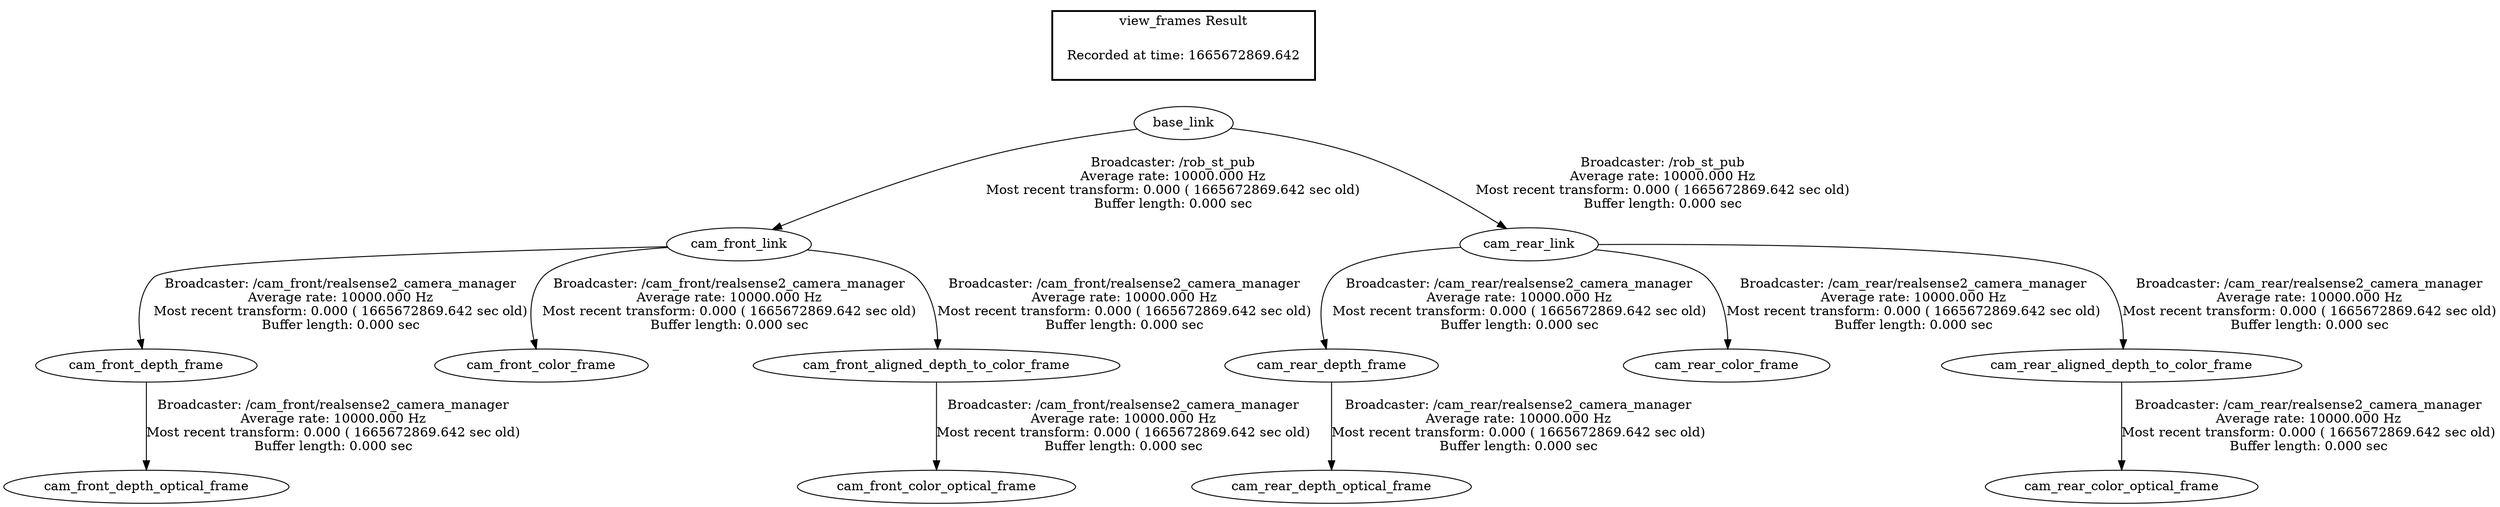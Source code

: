 digraph G {
"base_link" -> "cam_front_link"[label="Broadcaster: /rob_st_pub\nAverage rate: 10000.000 Hz\nMost recent transform: 0.000 ( 1665672869.642 sec old)\nBuffer length: 0.000 sec\n"];
"base_link" -> "cam_rear_link"[label="Broadcaster: /rob_st_pub\nAverage rate: 10000.000 Hz\nMost recent transform: 0.000 ( 1665672869.642 sec old)\nBuffer length: 0.000 sec\n"];
"cam_rear_link" -> "cam_rear_depth_frame"[label="Broadcaster: /cam_rear/realsense2_camera_manager\nAverage rate: 10000.000 Hz\nMost recent transform: 0.000 ( 1665672869.642 sec old)\nBuffer length: 0.000 sec\n"];
"cam_rear_depth_frame" -> "cam_rear_depth_optical_frame"[label="Broadcaster: /cam_rear/realsense2_camera_manager\nAverage rate: 10000.000 Hz\nMost recent transform: 0.000 ( 1665672869.642 sec old)\nBuffer length: 0.000 sec\n"];
"cam_rear_link" -> "cam_rear_color_frame"[label="Broadcaster: /cam_rear/realsense2_camera_manager\nAverage rate: 10000.000 Hz\nMost recent transform: 0.000 ( 1665672869.642 sec old)\nBuffer length: 0.000 sec\n"];
"cam_rear_aligned_depth_to_color_frame" -> "cam_rear_color_optical_frame"[label="Broadcaster: /cam_rear/realsense2_camera_manager\nAverage rate: 10000.000 Hz\nMost recent transform: 0.000 ( 1665672869.642 sec old)\nBuffer length: 0.000 sec\n"];
"cam_rear_link" -> "cam_rear_aligned_depth_to_color_frame"[label="Broadcaster: /cam_rear/realsense2_camera_manager\nAverage rate: 10000.000 Hz\nMost recent transform: 0.000 ( 1665672869.642 sec old)\nBuffer length: 0.000 sec\n"];
"cam_front_link" -> "cam_front_depth_frame"[label="Broadcaster: /cam_front/realsense2_camera_manager\nAverage rate: 10000.000 Hz\nMost recent transform: 0.000 ( 1665672869.642 sec old)\nBuffer length: 0.000 sec\n"];
"cam_front_depth_frame" -> "cam_front_depth_optical_frame"[label="Broadcaster: /cam_front/realsense2_camera_manager\nAverage rate: 10000.000 Hz\nMost recent transform: 0.000 ( 1665672869.642 sec old)\nBuffer length: 0.000 sec\n"];
"cam_front_link" -> "cam_front_color_frame"[label="Broadcaster: /cam_front/realsense2_camera_manager\nAverage rate: 10000.000 Hz\nMost recent transform: 0.000 ( 1665672869.642 sec old)\nBuffer length: 0.000 sec\n"];
"cam_front_aligned_depth_to_color_frame" -> "cam_front_color_optical_frame"[label="Broadcaster: /cam_front/realsense2_camera_manager\nAverage rate: 10000.000 Hz\nMost recent transform: 0.000 ( 1665672869.642 sec old)\nBuffer length: 0.000 sec\n"];
"cam_front_link" -> "cam_front_aligned_depth_to_color_frame"[label="Broadcaster: /cam_front/realsense2_camera_manager\nAverage rate: 10000.000 Hz\nMost recent transform: 0.000 ( 1665672869.642 sec old)\nBuffer length: 0.000 sec\n"];
edge [style=invis];
 subgraph cluster_legend { style=bold; color=black; label ="view_frames Result";
"Recorded at time: 1665672869.642"[ shape=plaintext ] ;
 }->"base_link";
}